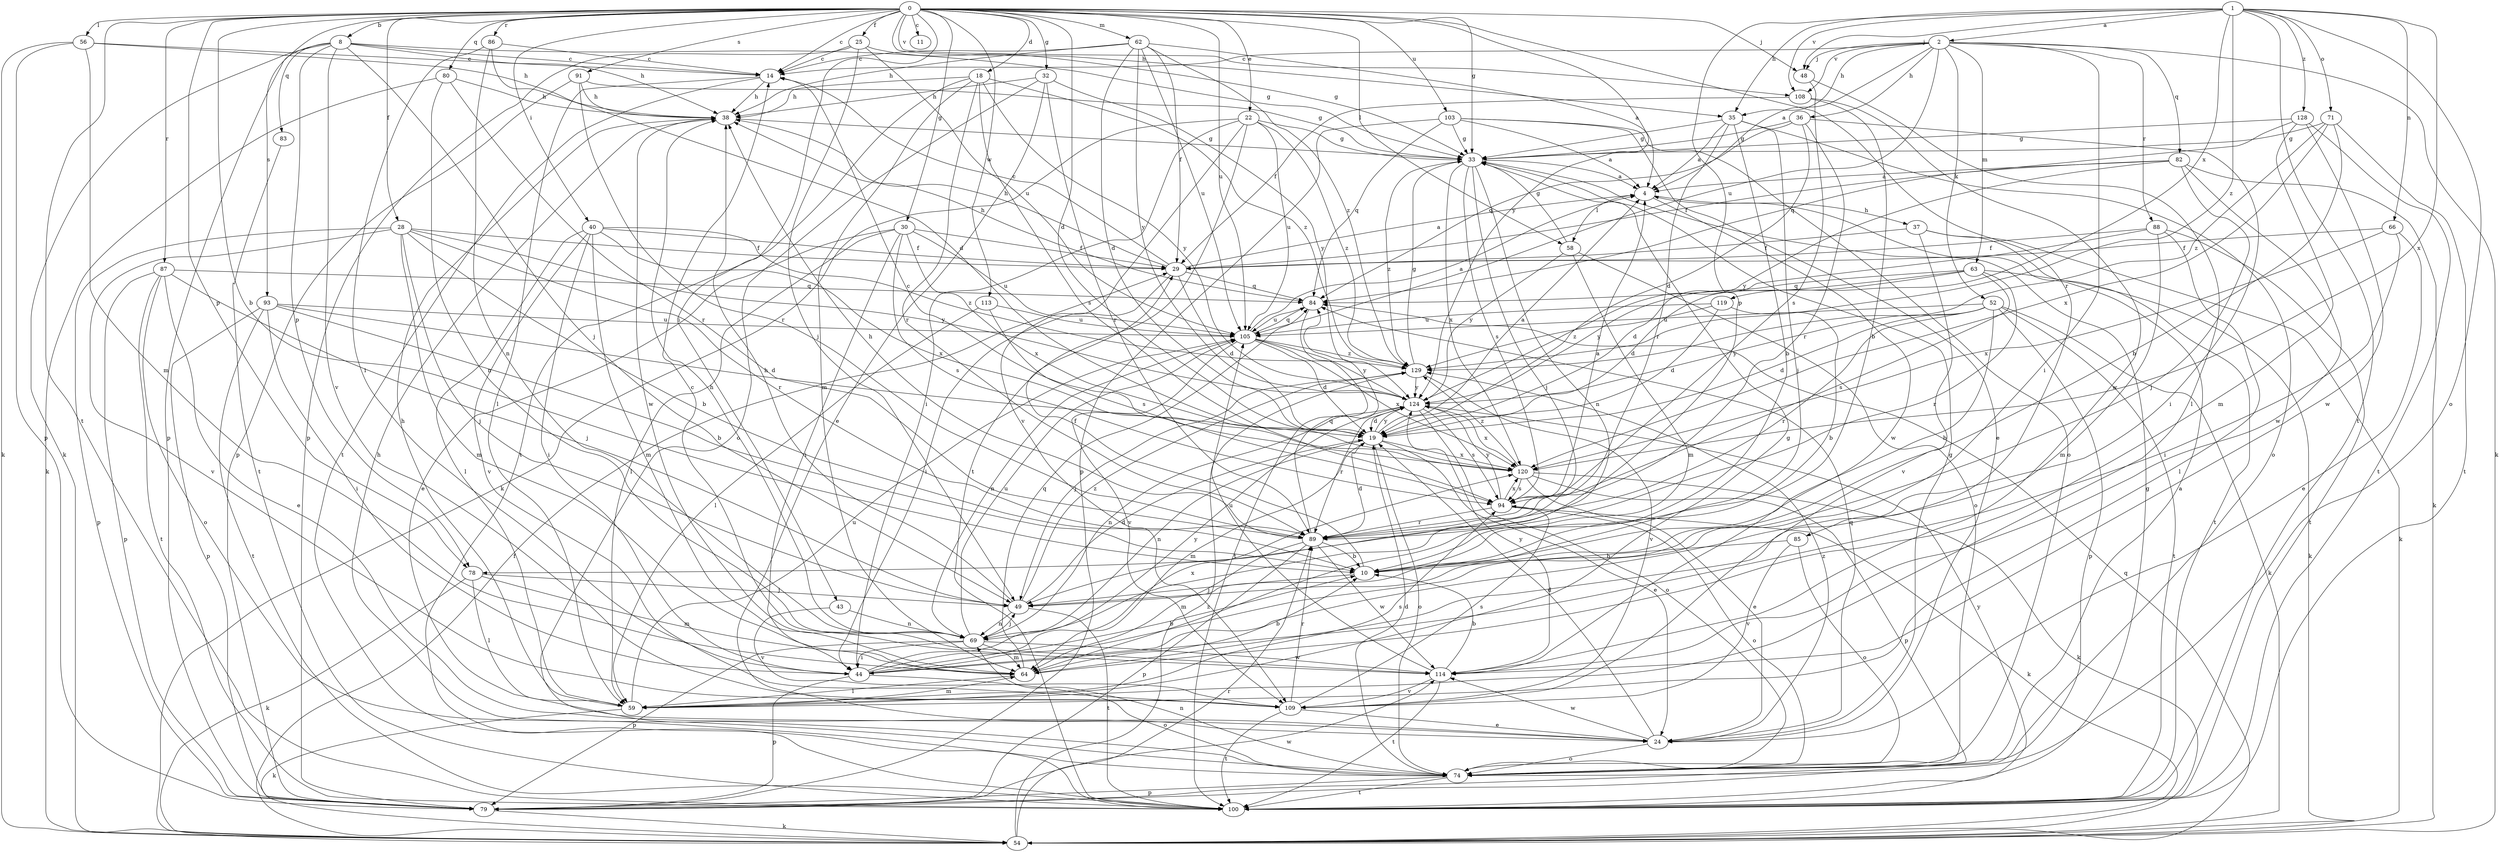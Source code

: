strict digraph  {
0;
1;
2;
4;
8;
10;
11;
14;
18;
19;
22;
24;
25;
28;
29;
30;
32;
33;
35;
36;
37;
38;
40;
43;
44;
48;
49;
52;
54;
56;
58;
59;
62;
63;
64;
66;
69;
71;
74;
78;
79;
80;
82;
83;
84;
85;
86;
87;
88;
89;
91;
93;
94;
100;
103;
105;
108;
109;
113;
114;
119;
120;
124;
128;
129;
0 -> 8  [label=b];
0 -> 10  [label=b];
0 -> 11  [label=c];
0 -> 14  [label=c];
0 -> 18  [label=d];
0 -> 19  [label=d];
0 -> 22  [label=e];
0 -> 25  [label=f];
0 -> 28  [label=f];
0 -> 30  [label=g];
0 -> 32  [label=g];
0 -> 33  [label=g];
0 -> 35  [label=h];
0 -> 40  [label=i];
0 -> 43  [label=i];
0 -> 48  [label=j];
0 -> 56  [label=l];
0 -> 58  [label=l];
0 -> 62  [label=m];
0 -> 78  [label=p];
0 -> 80  [label=q];
0 -> 85  [label=r];
0 -> 86  [label=r];
0 -> 87  [label=r];
0 -> 91  [label=s];
0 -> 93  [label=s];
0 -> 100  [label=t];
0 -> 103  [label=u];
0 -> 105  [label=u];
0 -> 108  [label=v];
0 -> 113  [label=w];
0 -> 124  [label=y];
1 -> 2  [label=a];
1 -> 35  [label=h];
1 -> 48  [label=j];
1 -> 66  [label=n];
1 -> 71  [label=o];
1 -> 74  [label=o];
1 -> 78  [label=p];
1 -> 100  [label=t];
1 -> 108  [label=v];
1 -> 119  [label=x];
1 -> 120  [label=x];
1 -> 128  [label=z];
1 -> 129  [label=z];
2 -> 4  [label=a];
2 -> 14  [label=c];
2 -> 35  [label=h];
2 -> 36  [label=h];
2 -> 44  [label=i];
2 -> 48  [label=j];
2 -> 52  [label=k];
2 -> 54  [label=k];
2 -> 63  [label=m];
2 -> 82  [label=q];
2 -> 88  [label=r];
2 -> 105  [label=u];
2 -> 108  [label=v];
4 -> 37  [label=h];
4 -> 58  [label=l];
4 -> 114  [label=w];
8 -> 14  [label=c];
8 -> 33  [label=g];
8 -> 38  [label=h];
8 -> 49  [label=j];
8 -> 54  [label=k];
8 -> 78  [label=p];
8 -> 79  [label=p];
8 -> 83  [label=q];
8 -> 109  [label=v];
10 -> 29  [label=f];
10 -> 49  [label=j];
14 -> 38  [label=h];
14 -> 59  [label=l];
14 -> 100  [label=t];
18 -> 38  [label=h];
18 -> 64  [label=m];
18 -> 89  [label=r];
18 -> 94  [label=s];
18 -> 100  [label=t];
18 -> 124  [label=y];
18 -> 129  [label=z];
19 -> 4  [label=a];
19 -> 24  [label=e];
19 -> 64  [label=m];
19 -> 69  [label=n];
19 -> 74  [label=o];
19 -> 120  [label=x];
19 -> 124  [label=y];
22 -> 33  [label=g];
22 -> 44  [label=i];
22 -> 54  [label=k];
22 -> 100  [label=t];
22 -> 105  [label=u];
22 -> 109  [label=v];
22 -> 129  [label=z];
24 -> 19  [label=d];
24 -> 33  [label=g];
24 -> 74  [label=o];
24 -> 84  [label=q];
24 -> 114  [label=w];
24 -> 129  [label=z];
25 -> 14  [label=c];
25 -> 33  [label=g];
25 -> 49  [label=j];
25 -> 79  [label=p];
25 -> 105  [label=u];
28 -> 10  [label=b];
28 -> 29  [label=f];
28 -> 49  [label=j];
28 -> 64  [label=m];
28 -> 79  [label=p];
28 -> 89  [label=r];
28 -> 109  [label=v];
28 -> 124  [label=y];
29 -> 4  [label=a];
29 -> 14  [label=c];
29 -> 19  [label=d];
29 -> 38  [label=h];
29 -> 44  [label=i];
29 -> 84  [label=q];
30 -> 24  [label=e];
30 -> 29  [label=f];
30 -> 44  [label=i];
30 -> 59  [label=l];
30 -> 94  [label=s];
30 -> 105  [label=u];
30 -> 120  [label=x];
32 -> 24  [label=e];
32 -> 38  [label=h];
32 -> 74  [label=o];
32 -> 89  [label=r];
32 -> 124  [label=y];
33 -> 4  [label=a];
33 -> 49  [label=j];
33 -> 69  [label=n];
33 -> 94  [label=s];
33 -> 120  [label=x];
33 -> 129  [label=z];
35 -> 4  [label=a];
35 -> 10  [label=b];
35 -> 33  [label=g];
35 -> 49  [label=j];
35 -> 74  [label=o];
35 -> 89  [label=r];
36 -> 19  [label=d];
36 -> 33  [label=g];
36 -> 44  [label=i];
36 -> 84  [label=q];
36 -> 89  [label=r];
37 -> 29  [label=f];
37 -> 54  [label=k];
37 -> 100  [label=t];
37 -> 109  [label=v];
38 -> 33  [label=g];
38 -> 114  [label=w];
40 -> 29  [label=f];
40 -> 44  [label=i];
40 -> 59  [label=l];
40 -> 64  [label=m];
40 -> 109  [label=v];
40 -> 120  [label=x];
40 -> 129  [label=z];
43 -> 69  [label=n];
43 -> 109  [label=v];
44 -> 10  [label=b];
44 -> 74  [label=o];
44 -> 79  [label=p];
44 -> 120  [label=x];
44 -> 124  [label=y];
48 -> 59  [label=l];
48 -> 94  [label=s];
49 -> 19  [label=d];
49 -> 38  [label=h];
49 -> 69  [label=n];
49 -> 100  [label=t];
49 -> 129  [label=z];
52 -> 10  [label=b];
52 -> 19  [label=d];
52 -> 54  [label=k];
52 -> 79  [label=p];
52 -> 89  [label=r];
52 -> 100  [label=t];
52 -> 105  [label=u];
52 -> 124  [label=y];
54 -> 29  [label=f];
54 -> 84  [label=q];
54 -> 89  [label=r];
54 -> 129  [label=z];
56 -> 14  [label=c];
56 -> 38  [label=h];
56 -> 54  [label=k];
56 -> 64  [label=m];
56 -> 79  [label=p];
58 -> 33  [label=g];
58 -> 64  [label=m];
58 -> 74  [label=o];
58 -> 124  [label=y];
59 -> 33  [label=g];
59 -> 38  [label=h];
59 -> 54  [label=k];
59 -> 64  [label=m];
59 -> 94  [label=s];
59 -> 105  [label=u];
62 -> 4  [label=a];
62 -> 14  [label=c];
62 -> 19  [label=d];
62 -> 29  [label=f];
62 -> 38  [label=h];
62 -> 105  [label=u];
62 -> 124  [label=y];
62 -> 129  [label=z];
63 -> 19  [label=d];
63 -> 54  [label=k];
63 -> 84  [label=q];
63 -> 89  [label=r];
63 -> 94  [label=s];
63 -> 124  [label=y];
64 -> 10  [label=b];
64 -> 59  [label=l];
64 -> 84  [label=q];
66 -> 24  [label=e];
66 -> 29  [label=f];
66 -> 44  [label=i];
66 -> 120  [label=x];
69 -> 38  [label=h];
69 -> 44  [label=i];
69 -> 49  [label=j];
69 -> 64  [label=m];
69 -> 79  [label=p];
69 -> 105  [label=u];
69 -> 114  [label=w];
71 -> 10  [label=b];
71 -> 33  [label=g];
71 -> 100  [label=t];
71 -> 120  [label=x];
71 -> 129  [label=z];
74 -> 4  [label=a];
74 -> 19  [label=d];
74 -> 38  [label=h];
74 -> 69  [label=n];
74 -> 79  [label=p];
74 -> 100  [label=t];
78 -> 49  [label=j];
78 -> 54  [label=k];
78 -> 59  [label=l];
78 -> 64  [label=m];
79 -> 54  [label=k];
79 -> 114  [label=w];
80 -> 38  [label=h];
80 -> 54  [label=k];
80 -> 69  [label=n];
80 -> 89  [label=r];
82 -> 4  [label=a];
82 -> 29  [label=f];
82 -> 49  [label=j];
82 -> 54  [label=k];
82 -> 114  [label=w];
82 -> 124  [label=y];
83 -> 100  [label=t];
84 -> 38  [label=h];
84 -> 100  [label=t];
84 -> 105  [label=u];
85 -> 10  [label=b];
85 -> 74  [label=o];
85 -> 109  [label=v];
86 -> 14  [label=c];
86 -> 19  [label=d];
86 -> 44  [label=i];
86 -> 69  [label=n];
87 -> 24  [label=e];
87 -> 49  [label=j];
87 -> 74  [label=o];
87 -> 79  [label=p];
87 -> 84  [label=q];
87 -> 100  [label=t];
88 -> 19  [label=d];
88 -> 29  [label=f];
88 -> 59  [label=l];
88 -> 64  [label=m];
88 -> 100  [label=t];
89 -> 10  [label=b];
89 -> 19  [label=d];
89 -> 38  [label=h];
89 -> 64  [label=m];
89 -> 79  [label=p];
89 -> 84  [label=q];
89 -> 114  [label=w];
91 -> 33  [label=g];
91 -> 38  [label=h];
91 -> 79  [label=p];
91 -> 89  [label=r];
93 -> 10  [label=b];
93 -> 19  [label=d];
93 -> 44  [label=i];
93 -> 79  [label=p];
93 -> 100  [label=t];
93 -> 105  [label=u];
94 -> 4  [label=a];
94 -> 54  [label=k];
94 -> 74  [label=o];
94 -> 89  [label=r];
94 -> 120  [label=x];
94 -> 124  [label=y];
100 -> 33  [label=g];
100 -> 124  [label=y];
103 -> 4  [label=a];
103 -> 24  [label=e];
103 -> 33  [label=g];
103 -> 74  [label=o];
103 -> 79  [label=p];
103 -> 84  [label=q];
105 -> 4  [label=a];
105 -> 19  [label=d];
105 -> 69  [label=n];
105 -> 84  [label=q];
105 -> 109  [label=v];
105 -> 120  [label=x];
105 -> 124  [label=y];
105 -> 129  [label=z];
108 -> 10  [label=b];
108 -> 29  [label=f];
108 -> 114  [label=w];
109 -> 24  [label=e];
109 -> 89  [label=r];
109 -> 94  [label=s];
109 -> 100  [label=t];
113 -> 59  [label=l];
113 -> 94  [label=s];
113 -> 105  [label=u];
114 -> 10  [label=b];
114 -> 14  [label=c];
114 -> 100  [label=t];
114 -> 105  [label=u];
114 -> 109  [label=v];
114 -> 124  [label=y];
119 -> 10  [label=b];
119 -> 19  [label=d];
119 -> 105  [label=u];
119 -> 129  [label=z];
120 -> 14  [label=c];
120 -> 24  [label=e];
120 -> 54  [label=k];
120 -> 79  [label=p];
120 -> 94  [label=s];
120 -> 129  [label=z];
124 -> 19  [label=d];
124 -> 69  [label=n];
124 -> 74  [label=o];
124 -> 89  [label=r];
124 -> 94  [label=s];
124 -> 120  [label=x];
128 -> 33  [label=g];
128 -> 64  [label=m];
128 -> 84  [label=q];
128 -> 100  [label=t];
128 -> 114  [label=w];
129 -> 33  [label=g];
129 -> 49  [label=j];
129 -> 109  [label=v];
129 -> 124  [label=y];
}
